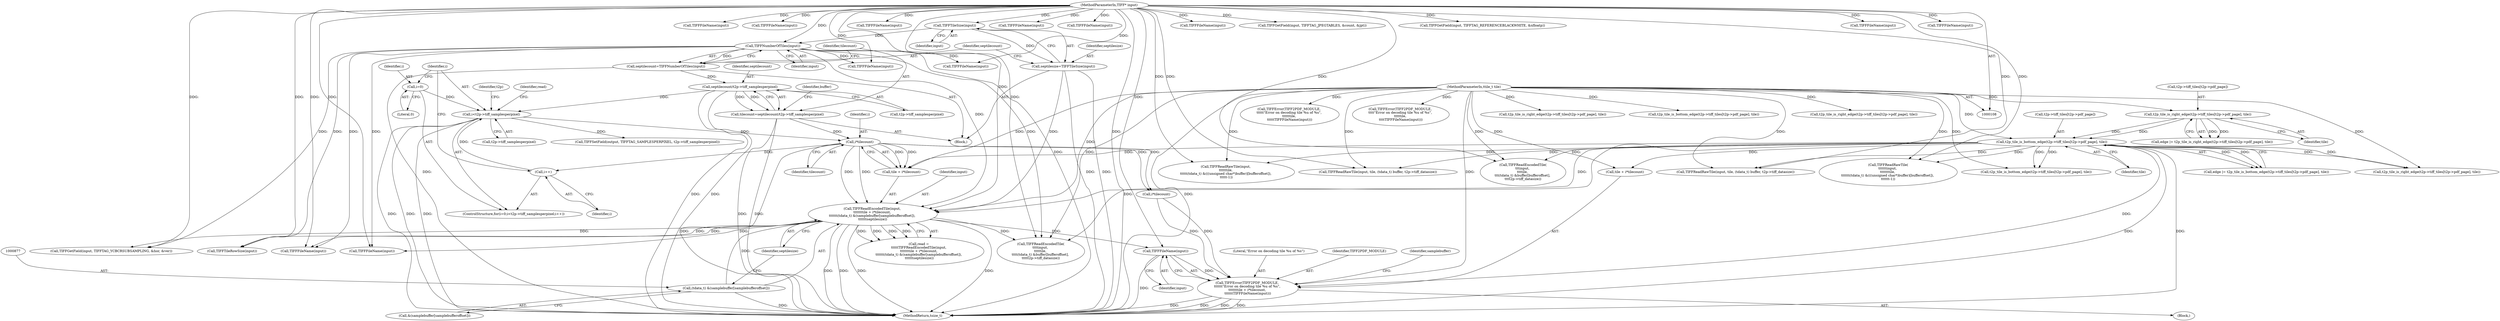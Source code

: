 digraph "0_libtiff_c7153361a4041260719b340f73f2f76@pointer" {
"1000897" [label="(Call,TIFFFileName(input))"];
"1000869" [label="(Call,TIFFReadEncodedTile(input, \n\t\t\t\t\t\ttile + i*tilecount, \n\t\t\t\t\t\t(tdata_t) &(samplebuffer[samplebufferoffset]), \n\t\t\t\t\t\tseptilesize))"];
"1000783" [label="(Call,TIFFNumberOfTiles(input))"];
"1000779" [label="(Call,TIFFTileSize(input))"];
"1000110" [label="(MethodParameterIn,TIFF* input)"];
"1000185" [label="(Call,t2p_tile_is_bottom_edge(t2p->tiff_tiles[t2p->pdf_page], tile))"];
"1000174" [label="(Call,t2p_tile_is_right_edge(t2p->tiff_tiles[t2p->pdf_page], tile))"];
"1000112" [label="(MethodParameterIn,ttile_t tile)"];
"1000873" [label="(Call,i*tilecount)"];
"1000859" [label="(Call,i<t2p->tiff_samplesperpixel)"];
"1000856" [label="(Call,i=0)"];
"1000864" [label="(Call,i++)"];
"1000787" [label="(Call,septilecount/t2p->tiff_samplesperpixel)"];
"1000781" [label="(Call,septilecount=TIFFNumberOfTiles(input))"];
"1000785" [label="(Call,tilecount=septilecount/t2p->tiff_samplesperpixel)"];
"1000876" [label="(Call,(tdata_t) &(samplebuffer[samplebufferoffset]))"];
"1000777" [label="(Call,septilesize=TIFFTileSize(input))"];
"1000889" [label="(Call,TIFFError(TIFF2PDF_MODULE, \n\t\t\t\t\t\t\"Error on decoding tile %u of %s\", \n\t\t\t\t\t\ttile + i*tilecount, \n\t\t\t\t\t\tTIFFFileName(input)))"];
"1000869" [label="(Call,TIFFReadEncodedTile(input, \n\t\t\t\t\t\ttile + i*tilecount, \n\t\t\t\t\t\t(tdata_t) &(samplebuffer[samplebufferoffset]), \n\t\t\t\t\t\tseptilesize))"];
"1000175" [label="(Call,t2p->tiff_tiles[t2p->pdf_page])"];
"1000789" [label="(Call,t2p->tiff_samplesperpixel)"];
"1000779" [label="(Call,TIFFTileSize(input))"];
"1000295" [label="(Call,TIFFFileName(input))"];
"1000985" [label="(Call,TIFFFileName(input))"];
"1000981" [label="(Call,TIFFError(TIFF2PDF_MODULE, \n\t\t\t\t\t\"Error on decoding tile %u of %s\", \n\t\t\t\t\ttile, \n\t\t\t\t\tTIFFFileName(input)))"];
"1000963" [label="(Call,TIFFReadEncodedTile(\n\t\t\t\tinput, \n\t\t\t\ttile, \n\t\t\t\t(tdata_t) &buffer[bufferoffset], \n\t\t\t\tt2p->tiff_datasize))"];
"1000183" [label="(Call,edge |= t2p_tile_is_bottom_edge(t2p->tiff_tiles[t2p->pdf_page], tile))"];
"1000873" [label="(Call,i*tilecount)"];
"1000858" [label="(Literal,0)"];
"1000787" [label="(Call,septilecount/t2p->tiff_samplesperpixel)"];
"1000891" [label="(Literal,\"Error on decoding tile %u of %s\")"];
"1000112" [label="(MethodParameterIn,ttile_t tile)"];
"1000864" [label="(Call,i++)"];
"1000871" [label="(Call,tile + i*tilecount)"];
"1000784" [label="(Identifier,input)"];
"1000753" [label="(Call,TIFFError(TIFF2PDF_MODULE, \n\t\t\t\t\"Error on decoding tile %u of %s\", \n\t\t\t\ttile, \n\t\t\t\tTIFFFileName(input)))"];
"1000776" [label="(Block,)"];
"1000785" [label="(Call,tilecount=septilecount/t2p->tiff_samplesperpixel)"];
"1000500" [label="(Call,TIFFReadRawTile(input, \n\t\t\t\t\ttile, \n\t\t\t\t\t(tdata_t) &(((unsigned char*)buffer)[bufferoffset]), \n\t\t\t\t\t-1))"];
"1000813" [label="(Call,TIFFFileName(input))"];
"1000876" [label="(Call,(tdata_t) &(samplebuffer[samplebufferoffset]))"];
"1000861" [label="(Call,t2p->tiff_samplesperpixel)"];
"1000793" [label="(Identifier,buffer)"];
"1000857" [label="(Identifier,i)"];
"1000782" [label="(Identifier,septilecount)"];
"1000724" [label="(Call,TIFFFileName(input))"];
"1001328" [label="(Call,TIFFGetField(input, TIFFTAG_YCBCRSUBSAMPLING, &hor, &ver))"];
"1000777" [label="(Call,septilesize=TIFFTileSize(input))"];
"1001134" [label="(Call,TIFFTileRowSize(input))"];
"1000385" [label="(Call,TIFFFileName(input))"];
"1000867" [label="(Call,read = \n\t\t\t\t\tTIFFReadEncodedTile(input, \n\t\t\t\t\t\ttile + i*tilecount, \n\t\t\t\t\t\t(tdata_t) &(samplebuffer[samplebufferoffset]), \n\t\t\t\t\t\tseptilesize))"];
"1000572" [label="(Call,TIFFFileName(input))"];
"1000304" [label="(Call,TIFFReadRawTile(input, tile, (tdata_t) buffer, t2p->tiff_datasize))"];
"1000735" [label="(Call,TIFFReadEncodedTile(\n\t\t\tinput, \n\t\t\ttile, \n\t\t\t(tdata_t) &buffer[bufferoffset], \n\t\t\tt2p->tiff_datasize))"];
"1000870" [label="(Identifier,input)"];
"1000232" [label="(Call,TIFFReadRawTile(input, tile, (tdata_t) buffer, t2p->tiff_datasize))"];
"1000952" [label="(Call,TIFFFileName(input))"];
"1000856" [label="(Call,i=0)"];
"1000172" [label="(Call,edge |= t2p_tile_is_right_edge(t2p->tiff_tiles[t2p->pdf_page], tile))"];
"1000186" [label="(Call,t2p->tiff_tiles[t2p->pdf_page])"];
"1000788" [label="(Identifier,septilecount)"];
"1000778" [label="(Identifier,septilesize)"];
"1000892" [label="(Call,tile + i*tilecount)"];
"1000110" [label="(MethodParameterIn,TIFF* input)"];
"1000783" [label="(Call,TIFFNumberOfTiles(input))"];
"1000786" [label="(Identifier,tilecount)"];
"1001074" [label="(Call,TIFFFileName(input))"];
"1000890" [label="(Identifier,TIFF2PDF_MODULE)"];
"1000781" [label="(Call,septilecount=TIFFNumberOfTiles(input))"];
"1000888" [label="(Block,)"];
"1000185" [label="(Call,t2p_tile_is_bottom_edge(t2p->tiff_tiles[t2p->pdf_page], tile))"];
"1000900" [label="(Identifier,samplebuffer)"];
"1000182" [label="(Identifier,tile)"];
"1000223" [label="(Call,TIFFFileName(input))"];
"1001121" [label="(Call,t2p_tile_is_right_edge(t2p->tiff_tiles[t2p->pdf_page], tile))"];
"1000451" [label="(Call,t2p_tile_is_right_edge(t2p->tiff_tiles[t2p->pdf_page], tile))"];
"1000583" [label="(Call,TIFFGetField(input, TIFFTAG_JPEGTABLES, &count, &jpt))"];
"1000897" [label="(Call,TIFFFileName(input))"];
"1001224" [label="(Call,t2p_tile_is_bottom_edge(t2p->tiff_tiles[t2p->pdf_page], tile))"];
"1000635" [label="(Call,TIFFReadRawTile(\n\t\t\t\t\t\tinput, \n\t\t\t\t\t\ttile, \n\t\t\t\t\t\t(tdata_t) &(((unsigned char*)buffer)[bufferoffset]), \n\t\t\t\t\t\t-1))"];
"1000408" [label="(Call,t2p_tile_is_bottom_edge(t2p->tiff_tiles[t2p->pdf_page], tile))"];
"1000889" [label="(Call,TIFFError(TIFF2PDF_MODULE, \n\t\t\t\t\t\t\"Error on decoding tile %u of %s\", \n\t\t\t\t\t\ttile + i*tilecount, \n\t\t\t\t\t\tTIFFFileName(input)))"];
"1001177" [label="(Call,TIFFSetField(output, TIFFTAG_SAMPLESPERPIXEL, t2p->tiff_samplesperpixel))"];
"1000882" [label="(Identifier,septilesize)"];
"1000878" [label="(Call,&(samplebuffer[samplebufferoffset]))"];
"1000780" [label="(Identifier,input)"];
"1001353" [label="(Call,TIFFGetField(input, TIFFTAG_REFERENCEBLACKWHITE, &xfloatp))"];
"1000894" [label="(Call,i*tilecount)"];
"1000859" [label="(Call,i<t2p->tiff_samplesperpixel)"];
"1000174" [label="(Call,t2p_tile_is_right_edge(t2p->tiff_tiles[t2p->pdf_page], tile))"];
"1000843" [label="(Call,TIFFFileName(input))"];
"1000355" [label="(Call,TIFFFileName(input))"];
"1000193" [label="(Identifier,tile)"];
"1001185" [label="(Call,t2p_tile_is_right_edge(t2p->tiff_tiles[t2p->pdf_page], tile))"];
"1000874" [label="(Identifier,i)"];
"1000914" [label="(Identifier,t2p)"];
"1000860" [label="(Identifier,i)"];
"1001530" [label="(MethodReturn,tsize_t)"];
"1000868" [label="(Identifier,read)"];
"1000865" [label="(Identifier,i)"];
"1000757" [label="(Call,TIFFFileName(input))"];
"1000898" [label="(Identifier,input)"];
"1000855" [label="(ControlStructure,for(i=0;i<t2p->tiff_samplesperpixel;i++))"];
"1000875" [label="(Identifier,tilecount)"];
"1000897" -> "1000889"  [label="AST: "];
"1000897" -> "1000898"  [label="CFG: "];
"1000898" -> "1000897"  [label="AST: "];
"1000889" -> "1000897"  [label="CFG: "];
"1000897" -> "1001530"  [label="DDG: "];
"1000897" -> "1000889"  [label="DDG: "];
"1000869" -> "1000897"  [label="DDG: "];
"1000110" -> "1000897"  [label="DDG: "];
"1000869" -> "1000867"  [label="AST: "];
"1000869" -> "1000882"  [label="CFG: "];
"1000870" -> "1000869"  [label="AST: "];
"1000871" -> "1000869"  [label="AST: "];
"1000876" -> "1000869"  [label="AST: "];
"1000882" -> "1000869"  [label="AST: "];
"1000867" -> "1000869"  [label="CFG: "];
"1000869" -> "1001530"  [label="DDG: "];
"1000869" -> "1001530"  [label="DDG: "];
"1000869" -> "1001530"  [label="DDG: "];
"1000869" -> "1001530"  [label="DDG: "];
"1000869" -> "1000867"  [label="DDG: "];
"1000869" -> "1000867"  [label="DDG: "];
"1000869" -> "1000867"  [label="DDG: "];
"1000869" -> "1000867"  [label="DDG: "];
"1000783" -> "1000869"  [label="DDG: "];
"1000110" -> "1000869"  [label="DDG: "];
"1000185" -> "1000869"  [label="DDG: "];
"1000112" -> "1000869"  [label="DDG: "];
"1000873" -> "1000869"  [label="DDG: "];
"1000873" -> "1000869"  [label="DDG: "];
"1000876" -> "1000869"  [label="DDG: "];
"1000777" -> "1000869"  [label="DDG: "];
"1000869" -> "1000952"  [label="DDG: "];
"1000869" -> "1000963"  [label="DDG: "];
"1000869" -> "1001074"  [label="DDG: "];
"1000869" -> "1001134"  [label="DDG: "];
"1000869" -> "1001328"  [label="DDG: "];
"1000783" -> "1000781"  [label="AST: "];
"1000783" -> "1000784"  [label="CFG: "];
"1000784" -> "1000783"  [label="AST: "];
"1000781" -> "1000783"  [label="CFG: "];
"1000783" -> "1001530"  [label="DDG: "];
"1000783" -> "1000781"  [label="DDG: "];
"1000779" -> "1000783"  [label="DDG: "];
"1000110" -> "1000783"  [label="DDG: "];
"1000783" -> "1000813"  [label="DDG: "];
"1000783" -> "1000843"  [label="DDG: "];
"1000783" -> "1000952"  [label="DDG: "];
"1000783" -> "1000963"  [label="DDG: "];
"1000783" -> "1001074"  [label="DDG: "];
"1000783" -> "1001134"  [label="DDG: "];
"1000783" -> "1001328"  [label="DDG: "];
"1000779" -> "1000777"  [label="AST: "];
"1000779" -> "1000780"  [label="CFG: "];
"1000780" -> "1000779"  [label="AST: "];
"1000777" -> "1000779"  [label="CFG: "];
"1000779" -> "1000777"  [label="DDG: "];
"1000110" -> "1000779"  [label="DDG: "];
"1000110" -> "1000108"  [label="AST: "];
"1000110" -> "1001530"  [label="DDG: "];
"1000110" -> "1000223"  [label="DDG: "];
"1000110" -> "1000232"  [label="DDG: "];
"1000110" -> "1000295"  [label="DDG: "];
"1000110" -> "1000304"  [label="DDG: "];
"1000110" -> "1000355"  [label="DDG: "];
"1000110" -> "1000385"  [label="DDG: "];
"1000110" -> "1000500"  [label="DDG: "];
"1000110" -> "1000572"  [label="DDG: "];
"1000110" -> "1000583"  [label="DDG: "];
"1000110" -> "1000635"  [label="DDG: "];
"1000110" -> "1000724"  [label="DDG: "];
"1000110" -> "1000735"  [label="DDG: "];
"1000110" -> "1000757"  [label="DDG: "];
"1000110" -> "1000813"  [label="DDG: "];
"1000110" -> "1000843"  [label="DDG: "];
"1000110" -> "1000952"  [label="DDG: "];
"1000110" -> "1000963"  [label="DDG: "];
"1000110" -> "1000985"  [label="DDG: "];
"1000110" -> "1001074"  [label="DDG: "];
"1000110" -> "1001134"  [label="DDG: "];
"1000110" -> "1001328"  [label="DDG: "];
"1000110" -> "1001353"  [label="DDG: "];
"1000185" -> "1000183"  [label="AST: "];
"1000185" -> "1000193"  [label="CFG: "];
"1000186" -> "1000185"  [label="AST: "];
"1000193" -> "1000185"  [label="AST: "];
"1000183" -> "1000185"  [label="CFG: "];
"1000185" -> "1001530"  [label="DDG: "];
"1000185" -> "1001530"  [label="DDG: "];
"1000185" -> "1000183"  [label="DDG: "];
"1000185" -> "1000183"  [label="DDG: "];
"1000174" -> "1000185"  [label="DDG: "];
"1000174" -> "1000185"  [label="DDG: "];
"1000112" -> "1000185"  [label="DDG: "];
"1000185" -> "1000232"  [label="DDG: "];
"1000185" -> "1000304"  [label="DDG: "];
"1000185" -> "1000408"  [label="DDG: "];
"1000185" -> "1000408"  [label="DDG: "];
"1000185" -> "1000500"  [label="DDG: "];
"1000185" -> "1000635"  [label="DDG: "];
"1000185" -> "1000735"  [label="DDG: "];
"1000185" -> "1000871"  [label="DDG: "];
"1000185" -> "1000889"  [label="DDG: "];
"1000185" -> "1000892"  [label="DDG: "];
"1000185" -> "1000963"  [label="DDG: "];
"1000185" -> "1001121"  [label="DDG: "];
"1000185" -> "1001121"  [label="DDG: "];
"1000174" -> "1000172"  [label="AST: "];
"1000174" -> "1000182"  [label="CFG: "];
"1000175" -> "1000174"  [label="AST: "];
"1000182" -> "1000174"  [label="AST: "];
"1000172" -> "1000174"  [label="CFG: "];
"1000174" -> "1000172"  [label="DDG: "];
"1000174" -> "1000172"  [label="DDG: "];
"1000112" -> "1000174"  [label="DDG: "];
"1000112" -> "1000108"  [label="AST: "];
"1000112" -> "1001530"  [label="DDG: "];
"1000112" -> "1000232"  [label="DDG: "];
"1000112" -> "1000304"  [label="DDG: "];
"1000112" -> "1000408"  [label="DDG: "];
"1000112" -> "1000451"  [label="DDG: "];
"1000112" -> "1000500"  [label="DDG: "];
"1000112" -> "1000635"  [label="DDG: "];
"1000112" -> "1000735"  [label="DDG: "];
"1000112" -> "1000753"  [label="DDG: "];
"1000112" -> "1000871"  [label="DDG: "];
"1000112" -> "1000889"  [label="DDG: "];
"1000112" -> "1000892"  [label="DDG: "];
"1000112" -> "1000963"  [label="DDG: "];
"1000112" -> "1000981"  [label="DDG: "];
"1000112" -> "1001121"  [label="DDG: "];
"1000112" -> "1001185"  [label="DDG: "];
"1000112" -> "1001224"  [label="DDG: "];
"1000873" -> "1000871"  [label="AST: "];
"1000873" -> "1000875"  [label="CFG: "];
"1000874" -> "1000873"  [label="AST: "];
"1000875" -> "1000873"  [label="AST: "];
"1000871" -> "1000873"  [label="CFG: "];
"1000873" -> "1001530"  [label="DDG: "];
"1000873" -> "1000864"  [label="DDG: "];
"1000873" -> "1000871"  [label="DDG: "];
"1000873" -> "1000871"  [label="DDG: "];
"1000859" -> "1000873"  [label="DDG: "];
"1000785" -> "1000873"  [label="DDG: "];
"1000873" -> "1000894"  [label="DDG: "];
"1000873" -> "1000894"  [label="DDG: "];
"1000859" -> "1000855"  [label="AST: "];
"1000859" -> "1000861"  [label="CFG: "];
"1000860" -> "1000859"  [label="AST: "];
"1000861" -> "1000859"  [label="AST: "];
"1000868" -> "1000859"  [label="CFG: "];
"1000914" -> "1000859"  [label="CFG: "];
"1000859" -> "1001530"  [label="DDG: "];
"1000859" -> "1001530"  [label="DDG: "];
"1000859" -> "1001530"  [label="DDG: "];
"1000856" -> "1000859"  [label="DDG: "];
"1000864" -> "1000859"  [label="DDG: "];
"1000787" -> "1000859"  [label="DDG: "];
"1000859" -> "1001177"  [label="DDG: "];
"1000856" -> "1000855"  [label="AST: "];
"1000856" -> "1000858"  [label="CFG: "];
"1000857" -> "1000856"  [label="AST: "];
"1000858" -> "1000856"  [label="AST: "];
"1000860" -> "1000856"  [label="CFG: "];
"1000864" -> "1000855"  [label="AST: "];
"1000864" -> "1000865"  [label="CFG: "];
"1000865" -> "1000864"  [label="AST: "];
"1000860" -> "1000864"  [label="CFG: "];
"1000787" -> "1000785"  [label="AST: "];
"1000787" -> "1000789"  [label="CFG: "];
"1000788" -> "1000787"  [label="AST: "];
"1000789" -> "1000787"  [label="AST: "];
"1000785" -> "1000787"  [label="CFG: "];
"1000787" -> "1001530"  [label="DDG: "];
"1000787" -> "1001530"  [label="DDG: "];
"1000787" -> "1000785"  [label="DDG: "];
"1000787" -> "1000785"  [label="DDG: "];
"1000781" -> "1000787"  [label="DDG: "];
"1000781" -> "1000776"  [label="AST: "];
"1000782" -> "1000781"  [label="AST: "];
"1000786" -> "1000781"  [label="CFG: "];
"1000781" -> "1001530"  [label="DDG: "];
"1000785" -> "1000776"  [label="AST: "];
"1000786" -> "1000785"  [label="AST: "];
"1000793" -> "1000785"  [label="CFG: "];
"1000785" -> "1001530"  [label="DDG: "];
"1000785" -> "1001530"  [label="DDG: "];
"1000876" -> "1000878"  [label="CFG: "];
"1000877" -> "1000876"  [label="AST: "];
"1000878" -> "1000876"  [label="AST: "];
"1000882" -> "1000876"  [label="CFG: "];
"1000876" -> "1001530"  [label="DDG: "];
"1000777" -> "1000776"  [label="AST: "];
"1000778" -> "1000777"  [label="AST: "];
"1000782" -> "1000777"  [label="CFG: "];
"1000777" -> "1001530"  [label="DDG: "];
"1000777" -> "1001530"  [label="DDG: "];
"1000889" -> "1000888"  [label="AST: "];
"1000890" -> "1000889"  [label="AST: "];
"1000891" -> "1000889"  [label="AST: "];
"1000892" -> "1000889"  [label="AST: "];
"1000900" -> "1000889"  [label="CFG: "];
"1000889" -> "1001530"  [label="DDG: "];
"1000889" -> "1001530"  [label="DDG: "];
"1000889" -> "1001530"  [label="DDG: "];
"1000889" -> "1001530"  [label="DDG: "];
"1000894" -> "1000889"  [label="DDG: "];
"1000894" -> "1000889"  [label="DDG: "];
}
